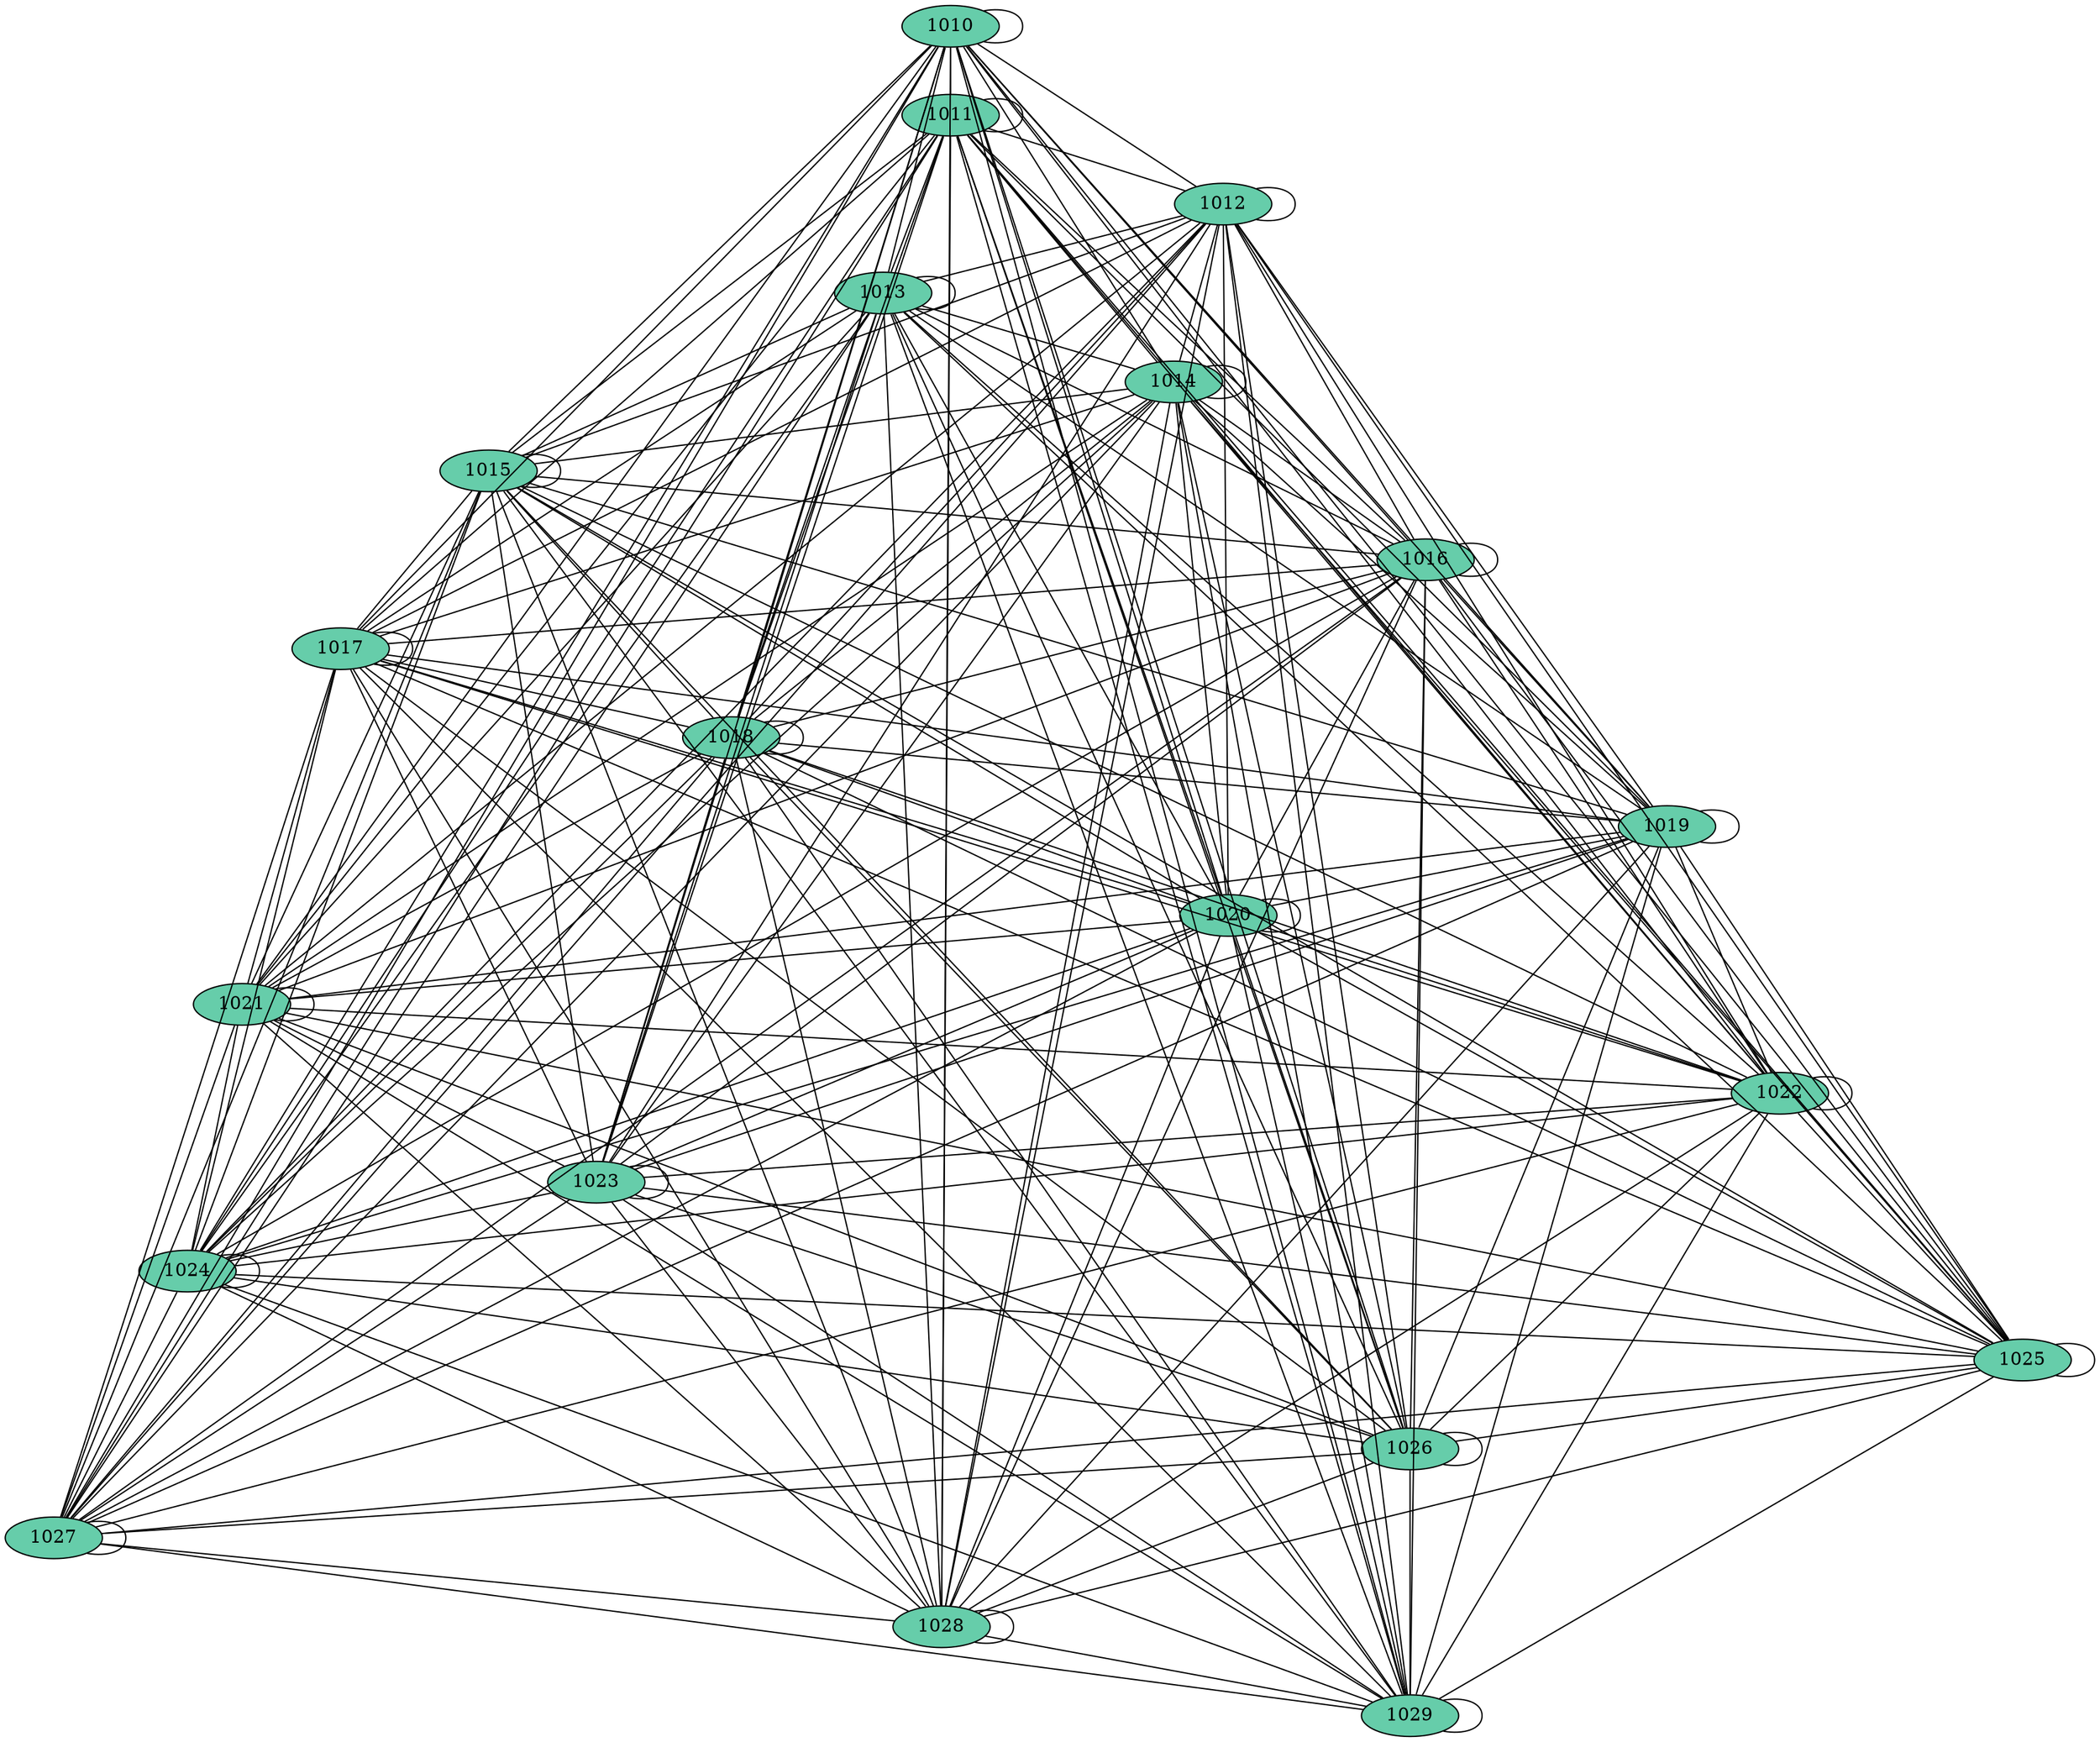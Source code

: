 graph G {
  graph [splines=false overlap=false]
  node  [shape=ellipse, width=0.3, height=0.3]
  1010 [style=filled, fillcolor="aquamarine3"];
  1011 [style=filled, fillcolor="aquamarine3"];
  1012 [style=filled, fillcolor="aquamarine3"];
  1013 [style=filled, fillcolor="aquamarine3"];
  1014 [style=filled, fillcolor="aquamarine3"];
  1015 [style=filled, fillcolor="aquamarine3"];
  1016 [style=filled, fillcolor="aquamarine3"];
  1017 [style=filled, fillcolor="aquamarine3"];
  1018 [style=filled, fillcolor="aquamarine3"];
  1019 [style=filled, fillcolor="aquamarine3"];
  1020 [style=filled, fillcolor="aquamarine3"];
  1021 [style=filled, fillcolor="aquamarine3"];
  1022 [style=filled, fillcolor="aquamarine3"];
  1023 [style=filled, fillcolor="aquamarine3"];
  1024 [style=filled, fillcolor="aquamarine3"];
  1025 [style=filled, fillcolor="aquamarine3"];
  1026 [style=filled, fillcolor="aquamarine3"];
  1027 [style=filled, fillcolor="aquamarine3"];
  1028 [style=filled, fillcolor="aquamarine3"];
  1029 [style=filled, fillcolor="aquamarine3"];
  1010 -- 1010;
  1010 -- 1011;
  1010 -- 1012;
  1010 -- 1013;
  1010 -- 1014;
  1010 -- 1015;
  1010 -- 1016;
  1010 -- 1017;
  1010 -- 1018;
  1010 -- 1019;
  1010 -- 1020;
  1010 -- 1021;
  1010 -- 1022;
  1010 -- 1023;
  1010 -- 1024;
  1010 -- 1025;
  1010 -- 1026;
  1010 -- 1027;
  1010 -- 1028;
  1010 -- 1029;
  1011 -- 1011;
  1011 -- 1012;
  1011 -- 1013;
  1011 -- 1014;
  1011 -- 1015;
  1011 -- 1016;
  1011 -- 1017;
  1011 -- 1018;
  1011 -- 1019;
  1011 -- 1020;
  1011 -- 1021;
  1011 -- 1022;
  1011 -- 1023;
  1011 -- 1024;
  1011 -- 1025;
  1011 -- 1026;
  1011 -- 1027;
  1011 -- 1028;
  1011 -- 1029;
  1012 -- 1012;
  1012 -- 1013;
  1012 -- 1014;
  1012 -- 1015;
  1012 -- 1016;
  1012 -- 1017;
  1012 -- 1018;
  1012 -- 1019;
  1012 -- 1020;
  1012 -- 1021;
  1012 -- 1022;
  1012 -- 1023;
  1012 -- 1024;
  1012 -- 1025;
  1012 -- 1026;
  1012 -- 1027;
  1012 -- 1028;
  1012 -- 1029;
  1013 -- 1013;
  1013 -- 1014;
  1013 -- 1015;
  1013 -- 1016;
  1013 -- 1017;
  1013 -- 1018;
  1013 -- 1019;
  1013 -- 1020;
  1013 -- 1021;
  1013 -- 1022;
  1013 -- 1023;
  1013 -- 1024;
  1013 -- 1025;
  1013 -- 1026;
  1013 -- 1027;
  1013 -- 1028;
  1013 -- 1029;
  1014 -- 1014;
  1014 -- 1015;
  1014 -- 1016;
  1014 -- 1017;
  1014 -- 1018;
  1014 -- 1019;
  1014 -- 1020;
  1014 -- 1021;
  1014 -- 1022;
  1014 -- 1023;
  1014 -- 1024;
  1014 -- 1025;
  1014 -- 1026;
  1014 -- 1027;
  1014 -- 1028;
  1014 -- 1029;
  1015 -- 1015;
  1015 -- 1016;
  1015 -- 1017;
  1015 -- 1018;
  1015 -- 1019;
  1015 -- 1020;
  1015 -- 1021;
  1015 -- 1022;
  1015 -- 1023;
  1015 -- 1024;
  1015 -- 1025;
  1015 -- 1026;
  1015 -- 1027;
  1015 -- 1028;
  1015 -- 1029;
  1016 -- 1016;
  1016 -- 1017;
  1016 -- 1018;
  1016 -- 1019;
  1016 -- 1020;
  1016 -- 1021;
  1016 -- 1022;
  1016 -- 1023;
  1016 -- 1024;
  1016 -- 1025;
  1016 -- 1026;
  1016 -- 1027;
  1016 -- 1028;
  1016 -- 1029;
  1017 -- 1017;
  1017 -- 1018;
  1017 -- 1019;
  1017 -- 1020;
  1017 -- 1021;
  1017 -- 1022;
  1017 -- 1023;
  1017 -- 1024;
  1017 -- 1025;
  1017 -- 1026;
  1017 -- 1027;
  1017 -- 1028;
  1017 -- 1029;
  1018 -- 1018;
  1018 -- 1019;
  1018 -- 1020;
  1018 -- 1021;
  1018 -- 1022;
  1018 -- 1023;
  1018 -- 1024;
  1018 -- 1025;
  1018 -- 1026;
  1018 -- 1027;
  1018 -- 1028;
  1018 -- 1029;
  1019 -- 1019;
  1019 -- 1020;
  1019 -- 1021;
  1019 -- 1022;
  1019 -- 1023;
  1019 -- 1024;
  1019 -- 1025;
  1019 -- 1026;
  1019 -- 1027;
  1019 -- 1028;
  1019 -- 1029;
  1020 -- 1020;
  1020 -- 1021;
  1020 -- 1022;
  1020 -- 1023;
  1020 -- 1024;
  1020 -- 1025;
  1020 -- 1026;
  1020 -- 1027;
  1020 -- 1028;
  1020 -- 1029;
  1021 -- 1021;
  1021 -- 1022;
  1021 -- 1023;
  1021 -- 1024;
  1021 -- 1025;
  1021 -- 1026;
  1021 -- 1027;
  1021 -- 1028;
  1021 -- 1029;
  1022 -- 1022;
  1022 -- 1023;
  1022 -- 1024;
  1022 -- 1025;
  1022 -- 1026;
  1022 -- 1027;
  1022 -- 1028;
  1022 -- 1029;
  1023 -- 1023;
  1023 -- 1024;
  1023 -- 1025;
  1023 -- 1026;
  1023 -- 1027;
  1023 -- 1028;
  1023 -- 1029;
  1024 -- 1024;
  1024 -- 1025;
  1024 -- 1026;
  1024 -- 1027;
  1024 -- 1028;
  1024 -- 1029;
  1025 -- 1025;
  1025 -- 1026;
  1025 -- 1027;
  1025 -- 1028;
  1025 -- 1029;
  1026 -- 1026;
  1026 -- 1027;
  1026 -- 1028;
  1026 -- 1029;
  1027 -- 1027;
  1027 -- 1028;
  1027 -- 1029;
  1028 -- 1028;
  1028 -- 1029;
  1029 -- 1029;
}
